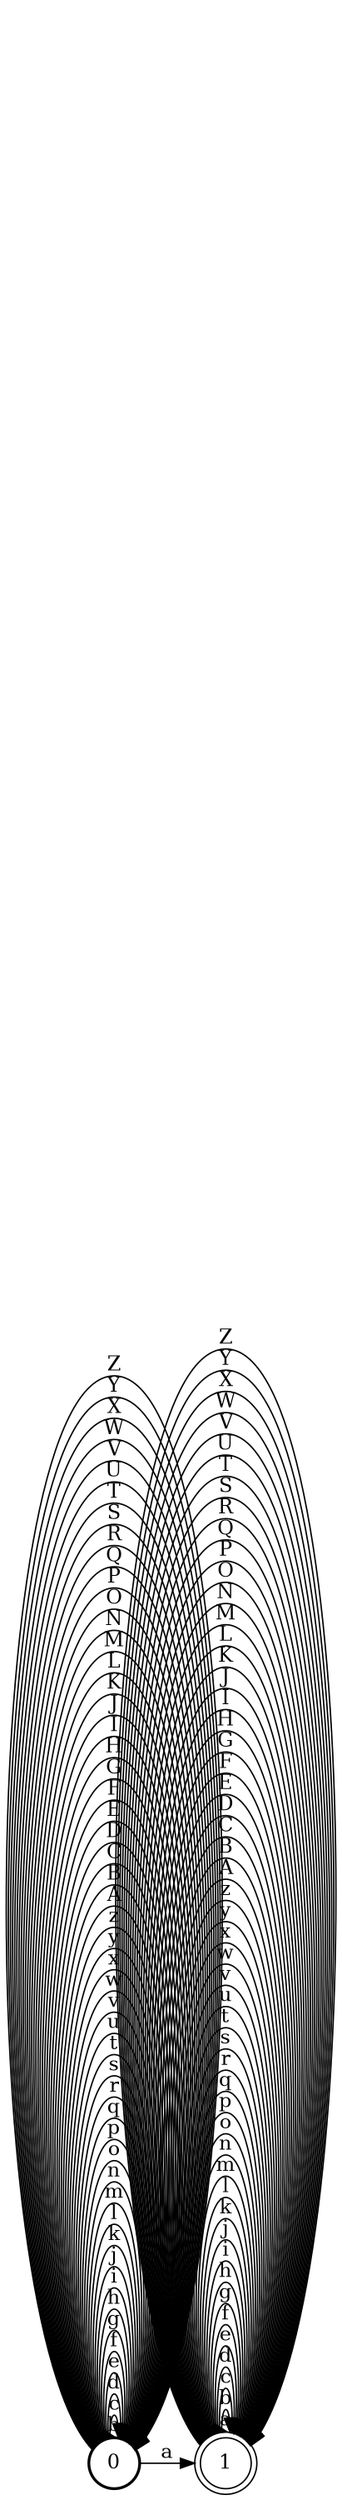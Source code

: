 digraph FST {
rankdir = LR;
size = "8.5,20";
label = "";
center = 1;
orientation = Portrait;
ranksep = "0.4";
nodesep = "0.01";
0 [label = "0", shape = circle, style = bold, fontsize = 14]
	0 -> 1 [label = "a", fontsize = 14];
	0 -> 0 [label = "b", fontsize = 14];
	0 -> 0 [label = "c", fontsize = 14];
	0 -> 0 [label = "d", fontsize = 14];
	0 -> 0 [label = "e", fontsize = 14];
	0 -> 0 [label = "f", fontsize = 14];
	0 -> 0 [label = "g", fontsize = 14];
	0 -> 0 [label = "h", fontsize = 14];
	0 -> 0 [label = "i", fontsize = 14];
	0 -> 0 [label = "j", fontsize = 14];
	0 -> 0 [label = "k", fontsize = 14];
	0 -> 0 [label = "l", fontsize = 14];
	0 -> 0 [label = "m", fontsize = 14];
	0 -> 0 [label = "n", fontsize = 14];
	0 -> 0 [label = "o", fontsize = 14];
	0 -> 0 [label = "p", fontsize = 14];
	0 -> 0 [label = "q", fontsize = 14];
	0 -> 0 [label = "r", fontsize = 14];
	0 -> 0 [label = "s", fontsize = 14];
	0 -> 0 [label = "t", fontsize = 14];
	0 -> 0 [label = "u", fontsize = 14];
	0 -> 0 [label = "v", fontsize = 14];
	0 -> 0 [label = "w", fontsize = 14];
	0 -> 0 [label = "x", fontsize = 14];
	0 -> 0 [label = "y", fontsize = 14];
	0 -> 0 [label = "z", fontsize = 14];
	0 -> 0 [label = "A", fontsize = 14];
	0 -> 0 [label = "B", fontsize = 14];
	0 -> 0 [label = "C", fontsize = 14];
	0 -> 0 [label = "D", fontsize = 14];
	0 -> 0 [label = "E", fontsize = 14];
	0 -> 0 [label = "F", fontsize = 14];
	0 -> 0 [label = "G", fontsize = 14];
	0 -> 0 [label = "H", fontsize = 14];
	0 -> 0 [label = "I", fontsize = 14];
	0 -> 0 [label = "J", fontsize = 14];
	0 -> 0 [label = "K", fontsize = 14];
	0 -> 0 [label = "L", fontsize = 14];
	0 -> 0 [label = "M", fontsize = 14];
	0 -> 0 [label = "N", fontsize = 14];
	0 -> 0 [label = "O", fontsize = 14];
	0 -> 0 [label = "P", fontsize = 14];
	0 -> 0 [label = "Q", fontsize = 14];
	0 -> 0 [label = "R", fontsize = 14];
	0 -> 0 [label = "S", fontsize = 14];
	0 -> 0 [label = "T", fontsize = 14];
	0 -> 0 [label = "U", fontsize = 14];
	0 -> 0 [label = "V", fontsize = 14];
	0 -> 0 [label = "W", fontsize = 14];
	0 -> 0 [label = "X", fontsize = 14];
	0 -> 0 [label = "Y", fontsize = 14];
	0 -> 0 [label = "Z", fontsize = 14];
1 [label = "1", shape = doublecircle, style = solid, fontsize = 14]
	1 -> 1 [label = "a", fontsize = 14];
	1 -> 1 [label = "b", fontsize = 14];
	1 -> 1 [label = "c", fontsize = 14];
	1 -> 1 [label = "d", fontsize = 14];
	1 -> 1 [label = "e", fontsize = 14];
	1 -> 1 [label = "f", fontsize = 14];
	1 -> 1 [label = "g", fontsize = 14];
	1 -> 1 [label = "h", fontsize = 14];
	1 -> 1 [label = "i", fontsize = 14];
	1 -> 1 [label = "j", fontsize = 14];
	1 -> 1 [label = "k", fontsize = 14];
	1 -> 1 [label = "l", fontsize = 14];
	1 -> 1 [label = "m", fontsize = 14];
	1 -> 1 [label = "n", fontsize = 14];
	1 -> 1 [label = "o", fontsize = 14];
	1 -> 1 [label = "p", fontsize = 14];
	1 -> 1 [label = "q", fontsize = 14];
	1 -> 1 [label = "r", fontsize = 14];
	1 -> 1 [label = "s", fontsize = 14];
	1 -> 1 [label = "t", fontsize = 14];
	1 -> 1 [label = "u", fontsize = 14];
	1 -> 1 [label = "v", fontsize = 14];
	1 -> 1 [label = "w", fontsize = 14];
	1 -> 1 [label = "x", fontsize = 14];
	1 -> 1 [label = "y", fontsize = 14];
	1 -> 1 [label = "z", fontsize = 14];
	1 -> 1 [label = "A", fontsize = 14];
	1 -> 1 [label = "B", fontsize = 14];
	1 -> 1 [label = "C", fontsize = 14];
	1 -> 1 [label = "D", fontsize = 14];
	1 -> 1 [label = "E", fontsize = 14];
	1 -> 1 [label = "F", fontsize = 14];
	1 -> 1 [label = "G", fontsize = 14];
	1 -> 1 [label = "H", fontsize = 14];
	1 -> 1 [label = "I", fontsize = 14];
	1 -> 1 [label = "J", fontsize = 14];
	1 -> 1 [label = "K", fontsize = 14];
	1 -> 1 [label = "L", fontsize = 14];
	1 -> 1 [label = "M", fontsize = 14];
	1 -> 1 [label = "N", fontsize = 14];
	1 -> 1 [label = "O", fontsize = 14];
	1 -> 1 [label = "P", fontsize = 14];
	1 -> 1 [label = "Q", fontsize = 14];
	1 -> 1 [label = "R", fontsize = 14];
	1 -> 1 [label = "S", fontsize = 14];
	1 -> 1 [label = "T", fontsize = 14];
	1 -> 1 [label = "U", fontsize = 14];
	1 -> 1 [label = "V", fontsize = 14];
	1 -> 1 [label = "W", fontsize = 14];
	1 -> 1 [label = "X", fontsize = 14];
	1 -> 1 [label = "Y", fontsize = 14];
	1 -> 1 [label = "Z", fontsize = 14];
}
